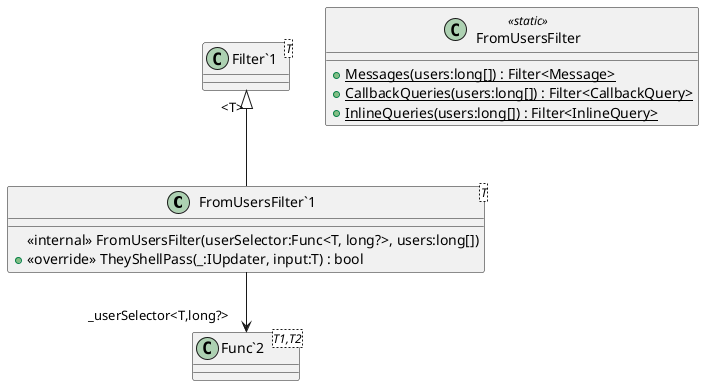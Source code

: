 @startuml
class "FromUsersFilter`1"<T> {
    <<internal>> FromUsersFilter(userSelector:Func<T, long?>, users:long[])
    + <<override>> TheyShellPass(_:IUpdater, input:T) : bool
}
class FromUsersFilter <<static>> {
    + {static} Messages(users:long[]) : Filter<Message>
    + {static} CallbackQueries(users:long[]) : Filter<CallbackQuery>
    + {static} InlineQueries(users:long[]) : Filter<InlineQuery>
}
class "Filter`1"<T> {
}
class "Func`2"<T1,T2> {
}
"Filter`1" "<T>" <|-- "FromUsersFilter`1"
"FromUsersFilter`1" --> "_userSelector<T,long?>" "Func`2"
@enduml
